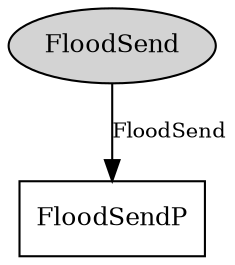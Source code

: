 digraph "lib.modules.FloodSendC" {
  n0x40f6c270 [shape=ellipse, style=filled, label="FloodSend", fontsize=12];
  "FloodSendP" [fontsize=12, shape=box, URL="../chtml/lib.modules.FloodSendP.html"];
  "n0x40f6c270" -> "FloodSendP" [label="FloodSend", URL="../ihtml/lib.interfaces.FloodSend.html", fontsize=10];
}
